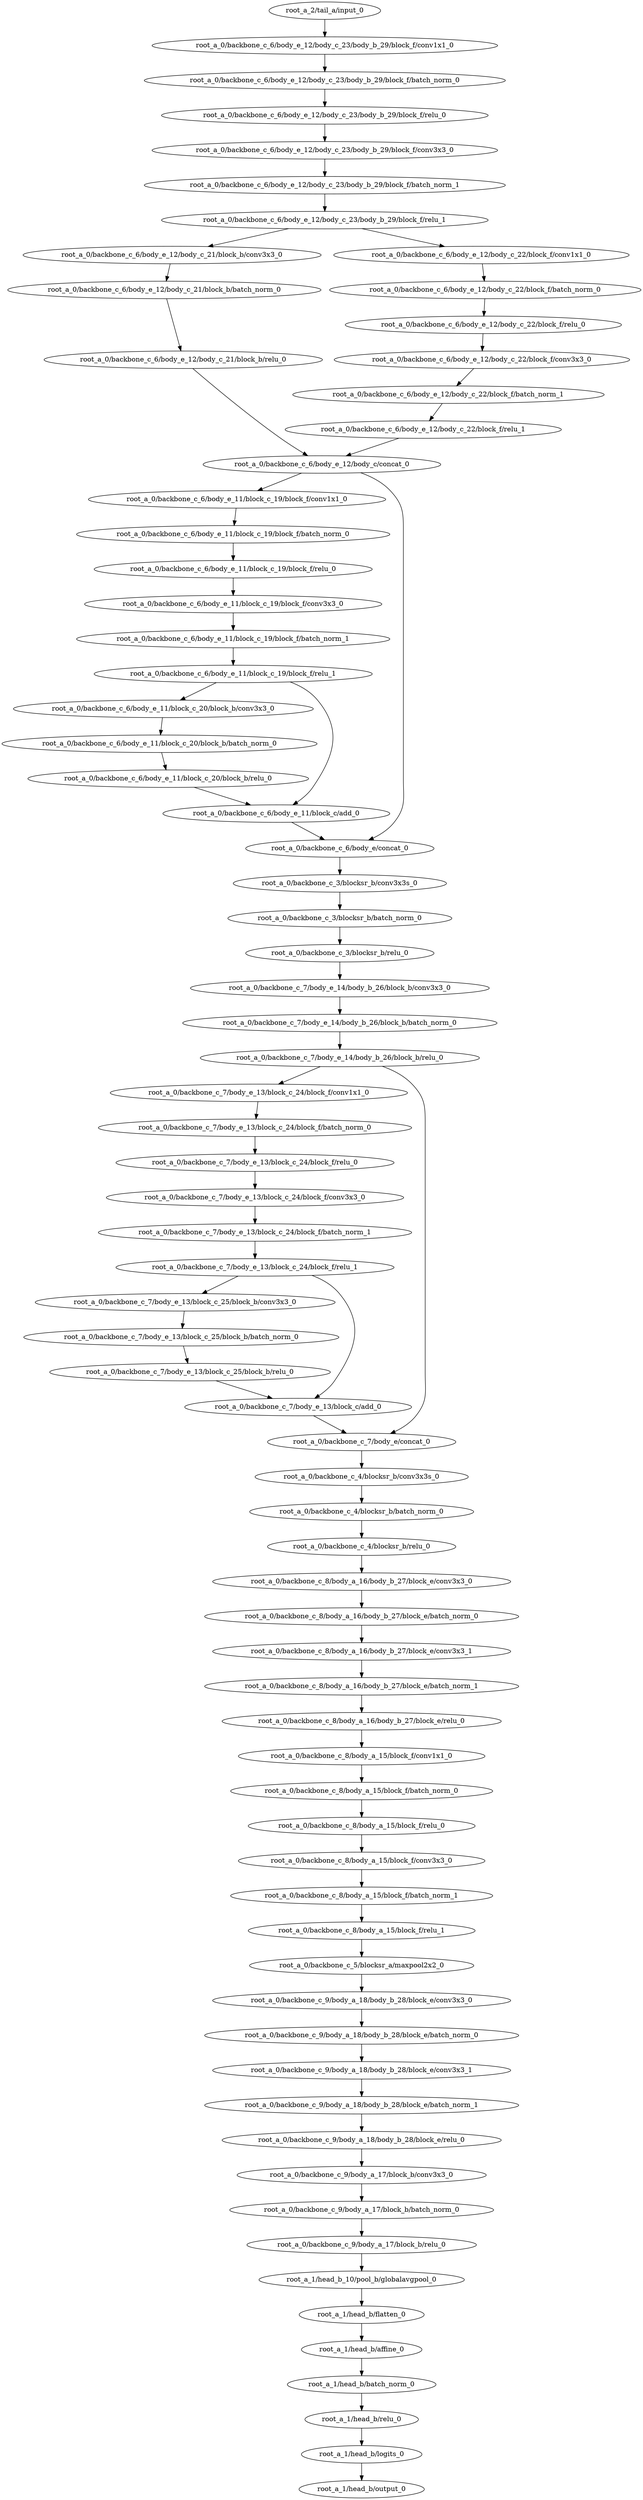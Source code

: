 digraph root_a {
	"root_a_2/tail_a/input_0"
	"root_a_0/backbone_c_6/body_e_12/body_c_23/body_b_29/block_f/conv1x1_0"
	"root_a_0/backbone_c_6/body_e_12/body_c_23/body_b_29/block_f/batch_norm_0"
	"root_a_0/backbone_c_6/body_e_12/body_c_23/body_b_29/block_f/relu_0"
	"root_a_0/backbone_c_6/body_e_12/body_c_23/body_b_29/block_f/conv3x3_0"
	"root_a_0/backbone_c_6/body_e_12/body_c_23/body_b_29/block_f/batch_norm_1"
	"root_a_0/backbone_c_6/body_e_12/body_c_23/body_b_29/block_f/relu_1"
	"root_a_0/backbone_c_6/body_e_12/body_c_21/block_b/conv3x3_0"
	"root_a_0/backbone_c_6/body_e_12/body_c_21/block_b/batch_norm_0"
	"root_a_0/backbone_c_6/body_e_12/body_c_21/block_b/relu_0"
	"root_a_0/backbone_c_6/body_e_12/body_c_22/block_f/conv1x1_0"
	"root_a_0/backbone_c_6/body_e_12/body_c_22/block_f/batch_norm_0"
	"root_a_0/backbone_c_6/body_e_12/body_c_22/block_f/relu_0"
	"root_a_0/backbone_c_6/body_e_12/body_c_22/block_f/conv3x3_0"
	"root_a_0/backbone_c_6/body_e_12/body_c_22/block_f/batch_norm_1"
	"root_a_0/backbone_c_6/body_e_12/body_c_22/block_f/relu_1"
	"root_a_0/backbone_c_6/body_e_12/body_c/concat_0"
	"root_a_0/backbone_c_6/body_e_11/block_c_19/block_f/conv1x1_0"
	"root_a_0/backbone_c_6/body_e_11/block_c_19/block_f/batch_norm_0"
	"root_a_0/backbone_c_6/body_e_11/block_c_19/block_f/relu_0"
	"root_a_0/backbone_c_6/body_e_11/block_c_19/block_f/conv3x3_0"
	"root_a_0/backbone_c_6/body_e_11/block_c_19/block_f/batch_norm_1"
	"root_a_0/backbone_c_6/body_e_11/block_c_19/block_f/relu_1"
	"root_a_0/backbone_c_6/body_e_11/block_c_20/block_b/conv3x3_0"
	"root_a_0/backbone_c_6/body_e_11/block_c_20/block_b/batch_norm_0"
	"root_a_0/backbone_c_6/body_e_11/block_c_20/block_b/relu_0"
	"root_a_0/backbone_c_6/body_e_11/block_c/add_0"
	"root_a_0/backbone_c_6/body_e/concat_0"
	"root_a_0/backbone_c_3/blocksr_b/conv3x3s_0"
	"root_a_0/backbone_c_3/blocksr_b/batch_norm_0"
	"root_a_0/backbone_c_3/blocksr_b/relu_0"
	"root_a_0/backbone_c_7/body_e_14/body_b_26/block_b/conv3x3_0"
	"root_a_0/backbone_c_7/body_e_14/body_b_26/block_b/batch_norm_0"
	"root_a_0/backbone_c_7/body_e_14/body_b_26/block_b/relu_0"
	"root_a_0/backbone_c_7/body_e_13/block_c_24/block_f/conv1x1_0"
	"root_a_0/backbone_c_7/body_e_13/block_c_24/block_f/batch_norm_0"
	"root_a_0/backbone_c_7/body_e_13/block_c_24/block_f/relu_0"
	"root_a_0/backbone_c_7/body_e_13/block_c_24/block_f/conv3x3_0"
	"root_a_0/backbone_c_7/body_e_13/block_c_24/block_f/batch_norm_1"
	"root_a_0/backbone_c_7/body_e_13/block_c_24/block_f/relu_1"
	"root_a_0/backbone_c_7/body_e_13/block_c_25/block_b/conv3x3_0"
	"root_a_0/backbone_c_7/body_e_13/block_c_25/block_b/batch_norm_0"
	"root_a_0/backbone_c_7/body_e_13/block_c_25/block_b/relu_0"
	"root_a_0/backbone_c_7/body_e_13/block_c/add_0"
	"root_a_0/backbone_c_7/body_e/concat_0"
	"root_a_0/backbone_c_4/blocksr_b/conv3x3s_0"
	"root_a_0/backbone_c_4/blocksr_b/batch_norm_0"
	"root_a_0/backbone_c_4/blocksr_b/relu_0"
	"root_a_0/backbone_c_8/body_a_16/body_b_27/block_e/conv3x3_0"
	"root_a_0/backbone_c_8/body_a_16/body_b_27/block_e/batch_norm_0"
	"root_a_0/backbone_c_8/body_a_16/body_b_27/block_e/conv3x3_1"
	"root_a_0/backbone_c_8/body_a_16/body_b_27/block_e/batch_norm_1"
	"root_a_0/backbone_c_8/body_a_16/body_b_27/block_e/relu_0"
	"root_a_0/backbone_c_8/body_a_15/block_f/conv1x1_0"
	"root_a_0/backbone_c_8/body_a_15/block_f/batch_norm_0"
	"root_a_0/backbone_c_8/body_a_15/block_f/relu_0"
	"root_a_0/backbone_c_8/body_a_15/block_f/conv3x3_0"
	"root_a_0/backbone_c_8/body_a_15/block_f/batch_norm_1"
	"root_a_0/backbone_c_8/body_a_15/block_f/relu_1"
	"root_a_0/backbone_c_5/blocksr_a/maxpool2x2_0"
	"root_a_0/backbone_c_9/body_a_18/body_b_28/block_e/conv3x3_0"
	"root_a_0/backbone_c_9/body_a_18/body_b_28/block_e/batch_norm_0"
	"root_a_0/backbone_c_9/body_a_18/body_b_28/block_e/conv3x3_1"
	"root_a_0/backbone_c_9/body_a_18/body_b_28/block_e/batch_norm_1"
	"root_a_0/backbone_c_9/body_a_18/body_b_28/block_e/relu_0"
	"root_a_0/backbone_c_9/body_a_17/block_b/conv3x3_0"
	"root_a_0/backbone_c_9/body_a_17/block_b/batch_norm_0"
	"root_a_0/backbone_c_9/body_a_17/block_b/relu_0"
	"root_a_1/head_b_10/pool_b/globalavgpool_0"
	"root_a_1/head_b/flatten_0"
	"root_a_1/head_b/affine_0"
	"root_a_1/head_b/batch_norm_0"
	"root_a_1/head_b/relu_0"
	"root_a_1/head_b/logits_0"
	"root_a_1/head_b/output_0"

	"root_a_2/tail_a/input_0" -> "root_a_0/backbone_c_6/body_e_12/body_c_23/body_b_29/block_f/conv1x1_0"
	"root_a_0/backbone_c_6/body_e_12/body_c_23/body_b_29/block_f/conv1x1_0" -> "root_a_0/backbone_c_6/body_e_12/body_c_23/body_b_29/block_f/batch_norm_0"
	"root_a_0/backbone_c_6/body_e_12/body_c_23/body_b_29/block_f/batch_norm_0" -> "root_a_0/backbone_c_6/body_e_12/body_c_23/body_b_29/block_f/relu_0"
	"root_a_0/backbone_c_6/body_e_12/body_c_23/body_b_29/block_f/relu_0" -> "root_a_0/backbone_c_6/body_e_12/body_c_23/body_b_29/block_f/conv3x3_0"
	"root_a_0/backbone_c_6/body_e_12/body_c_23/body_b_29/block_f/conv3x3_0" -> "root_a_0/backbone_c_6/body_e_12/body_c_23/body_b_29/block_f/batch_norm_1"
	"root_a_0/backbone_c_6/body_e_12/body_c_23/body_b_29/block_f/batch_norm_1" -> "root_a_0/backbone_c_6/body_e_12/body_c_23/body_b_29/block_f/relu_1"
	"root_a_0/backbone_c_6/body_e_12/body_c_23/body_b_29/block_f/relu_1" -> "root_a_0/backbone_c_6/body_e_12/body_c_21/block_b/conv3x3_0"
	"root_a_0/backbone_c_6/body_e_12/body_c_21/block_b/conv3x3_0" -> "root_a_0/backbone_c_6/body_e_12/body_c_21/block_b/batch_norm_0"
	"root_a_0/backbone_c_6/body_e_12/body_c_21/block_b/batch_norm_0" -> "root_a_0/backbone_c_6/body_e_12/body_c_21/block_b/relu_0"
	"root_a_0/backbone_c_6/body_e_12/body_c_23/body_b_29/block_f/relu_1" -> "root_a_0/backbone_c_6/body_e_12/body_c_22/block_f/conv1x1_0"
	"root_a_0/backbone_c_6/body_e_12/body_c_22/block_f/conv1x1_0" -> "root_a_0/backbone_c_6/body_e_12/body_c_22/block_f/batch_norm_0"
	"root_a_0/backbone_c_6/body_e_12/body_c_22/block_f/batch_norm_0" -> "root_a_0/backbone_c_6/body_e_12/body_c_22/block_f/relu_0"
	"root_a_0/backbone_c_6/body_e_12/body_c_22/block_f/relu_0" -> "root_a_0/backbone_c_6/body_e_12/body_c_22/block_f/conv3x3_0"
	"root_a_0/backbone_c_6/body_e_12/body_c_22/block_f/conv3x3_0" -> "root_a_0/backbone_c_6/body_e_12/body_c_22/block_f/batch_norm_1"
	"root_a_0/backbone_c_6/body_e_12/body_c_22/block_f/batch_norm_1" -> "root_a_0/backbone_c_6/body_e_12/body_c_22/block_f/relu_1"
	"root_a_0/backbone_c_6/body_e_12/body_c_21/block_b/relu_0" -> "root_a_0/backbone_c_6/body_e_12/body_c/concat_0"
	"root_a_0/backbone_c_6/body_e_12/body_c_22/block_f/relu_1" -> "root_a_0/backbone_c_6/body_e_12/body_c/concat_0"
	"root_a_0/backbone_c_6/body_e_12/body_c/concat_0" -> "root_a_0/backbone_c_6/body_e_11/block_c_19/block_f/conv1x1_0"
	"root_a_0/backbone_c_6/body_e_11/block_c_19/block_f/conv1x1_0" -> "root_a_0/backbone_c_6/body_e_11/block_c_19/block_f/batch_norm_0"
	"root_a_0/backbone_c_6/body_e_11/block_c_19/block_f/batch_norm_0" -> "root_a_0/backbone_c_6/body_e_11/block_c_19/block_f/relu_0"
	"root_a_0/backbone_c_6/body_e_11/block_c_19/block_f/relu_0" -> "root_a_0/backbone_c_6/body_e_11/block_c_19/block_f/conv3x3_0"
	"root_a_0/backbone_c_6/body_e_11/block_c_19/block_f/conv3x3_0" -> "root_a_0/backbone_c_6/body_e_11/block_c_19/block_f/batch_norm_1"
	"root_a_0/backbone_c_6/body_e_11/block_c_19/block_f/batch_norm_1" -> "root_a_0/backbone_c_6/body_e_11/block_c_19/block_f/relu_1"
	"root_a_0/backbone_c_6/body_e_11/block_c_19/block_f/relu_1" -> "root_a_0/backbone_c_6/body_e_11/block_c_20/block_b/conv3x3_0"
	"root_a_0/backbone_c_6/body_e_11/block_c_20/block_b/conv3x3_0" -> "root_a_0/backbone_c_6/body_e_11/block_c_20/block_b/batch_norm_0"
	"root_a_0/backbone_c_6/body_e_11/block_c_20/block_b/batch_norm_0" -> "root_a_0/backbone_c_6/body_e_11/block_c_20/block_b/relu_0"
	"root_a_0/backbone_c_6/body_e_11/block_c_20/block_b/relu_0" -> "root_a_0/backbone_c_6/body_e_11/block_c/add_0"
	"root_a_0/backbone_c_6/body_e_11/block_c_19/block_f/relu_1" -> "root_a_0/backbone_c_6/body_e_11/block_c/add_0"
	"root_a_0/backbone_c_6/body_e_11/block_c/add_0" -> "root_a_0/backbone_c_6/body_e/concat_0"
	"root_a_0/backbone_c_6/body_e_12/body_c/concat_0" -> "root_a_0/backbone_c_6/body_e/concat_0"
	"root_a_0/backbone_c_6/body_e/concat_0" -> "root_a_0/backbone_c_3/blocksr_b/conv3x3s_0"
	"root_a_0/backbone_c_3/blocksr_b/conv3x3s_0" -> "root_a_0/backbone_c_3/blocksr_b/batch_norm_0"
	"root_a_0/backbone_c_3/blocksr_b/batch_norm_0" -> "root_a_0/backbone_c_3/blocksr_b/relu_0"
	"root_a_0/backbone_c_3/blocksr_b/relu_0" -> "root_a_0/backbone_c_7/body_e_14/body_b_26/block_b/conv3x3_0"
	"root_a_0/backbone_c_7/body_e_14/body_b_26/block_b/conv3x3_0" -> "root_a_0/backbone_c_7/body_e_14/body_b_26/block_b/batch_norm_0"
	"root_a_0/backbone_c_7/body_e_14/body_b_26/block_b/batch_norm_0" -> "root_a_0/backbone_c_7/body_e_14/body_b_26/block_b/relu_0"
	"root_a_0/backbone_c_7/body_e_14/body_b_26/block_b/relu_0" -> "root_a_0/backbone_c_7/body_e_13/block_c_24/block_f/conv1x1_0"
	"root_a_0/backbone_c_7/body_e_13/block_c_24/block_f/conv1x1_0" -> "root_a_0/backbone_c_7/body_e_13/block_c_24/block_f/batch_norm_0"
	"root_a_0/backbone_c_7/body_e_13/block_c_24/block_f/batch_norm_0" -> "root_a_0/backbone_c_7/body_e_13/block_c_24/block_f/relu_0"
	"root_a_0/backbone_c_7/body_e_13/block_c_24/block_f/relu_0" -> "root_a_0/backbone_c_7/body_e_13/block_c_24/block_f/conv3x3_0"
	"root_a_0/backbone_c_7/body_e_13/block_c_24/block_f/conv3x3_0" -> "root_a_0/backbone_c_7/body_e_13/block_c_24/block_f/batch_norm_1"
	"root_a_0/backbone_c_7/body_e_13/block_c_24/block_f/batch_norm_1" -> "root_a_0/backbone_c_7/body_e_13/block_c_24/block_f/relu_1"
	"root_a_0/backbone_c_7/body_e_13/block_c_24/block_f/relu_1" -> "root_a_0/backbone_c_7/body_e_13/block_c_25/block_b/conv3x3_0"
	"root_a_0/backbone_c_7/body_e_13/block_c_25/block_b/conv3x3_0" -> "root_a_0/backbone_c_7/body_e_13/block_c_25/block_b/batch_norm_0"
	"root_a_0/backbone_c_7/body_e_13/block_c_25/block_b/batch_norm_0" -> "root_a_0/backbone_c_7/body_e_13/block_c_25/block_b/relu_0"
	"root_a_0/backbone_c_7/body_e_13/block_c_24/block_f/relu_1" -> "root_a_0/backbone_c_7/body_e_13/block_c/add_0"
	"root_a_0/backbone_c_7/body_e_13/block_c_25/block_b/relu_0" -> "root_a_0/backbone_c_7/body_e_13/block_c/add_0"
	"root_a_0/backbone_c_7/body_e_14/body_b_26/block_b/relu_0" -> "root_a_0/backbone_c_7/body_e/concat_0"
	"root_a_0/backbone_c_7/body_e_13/block_c/add_0" -> "root_a_0/backbone_c_7/body_e/concat_0"
	"root_a_0/backbone_c_7/body_e/concat_0" -> "root_a_0/backbone_c_4/blocksr_b/conv3x3s_0"
	"root_a_0/backbone_c_4/blocksr_b/conv3x3s_0" -> "root_a_0/backbone_c_4/blocksr_b/batch_norm_0"
	"root_a_0/backbone_c_4/blocksr_b/batch_norm_0" -> "root_a_0/backbone_c_4/blocksr_b/relu_0"
	"root_a_0/backbone_c_4/blocksr_b/relu_0" -> "root_a_0/backbone_c_8/body_a_16/body_b_27/block_e/conv3x3_0"
	"root_a_0/backbone_c_8/body_a_16/body_b_27/block_e/conv3x3_0" -> "root_a_0/backbone_c_8/body_a_16/body_b_27/block_e/batch_norm_0"
	"root_a_0/backbone_c_8/body_a_16/body_b_27/block_e/batch_norm_0" -> "root_a_0/backbone_c_8/body_a_16/body_b_27/block_e/conv3x3_1"
	"root_a_0/backbone_c_8/body_a_16/body_b_27/block_e/conv3x3_1" -> "root_a_0/backbone_c_8/body_a_16/body_b_27/block_e/batch_norm_1"
	"root_a_0/backbone_c_8/body_a_16/body_b_27/block_e/batch_norm_1" -> "root_a_0/backbone_c_8/body_a_16/body_b_27/block_e/relu_0"
	"root_a_0/backbone_c_8/body_a_16/body_b_27/block_e/relu_0" -> "root_a_0/backbone_c_8/body_a_15/block_f/conv1x1_0"
	"root_a_0/backbone_c_8/body_a_15/block_f/conv1x1_0" -> "root_a_0/backbone_c_8/body_a_15/block_f/batch_norm_0"
	"root_a_0/backbone_c_8/body_a_15/block_f/batch_norm_0" -> "root_a_0/backbone_c_8/body_a_15/block_f/relu_0"
	"root_a_0/backbone_c_8/body_a_15/block_f/relu_0" -> "root_a_0/backbone_c_8/body_a_15/block_f/conv3x3_0"
	"root_a_0/backbone_c_8/body_a_15/block_f/conv3x3_0" -> "root_a_0/backbone_c_8/body_a_15/block_f/batch_norm_1"
	"root_a_0/backbone_c_8/body_a_15/block_f/batch_norm_1" -> "root_a_0/backbone_c_8/body_a_15/block_f/relu_1"
	"root_a_0/backbone_c_8/body_a_15/block_f/relu_1" -> "root_a_0/backbone_c_5/blocksr_a/maxpool2x2_0"
	"root_a_0/backbone_c_5/blocksr_a/maxpool2x2_0" -> "root_a_0/backbone_c_9/body_a_18/body_b_28/block_e/conv3x3_0"
	"root_a_0/backbone_c_9/body_a_18/body_b_28/block_e/conv3x3_0" -> "root_a_0/backbone_c_9/body_a_18/body_b_28/block_e/batch_norm_0"
	"root_a_0/backbone_c_9/body_a_18/body_b_28/block_e/batch_norm_0" -> "root_a_0/backbone_c_9/body_a_18/body_b_28/block_e/conv3x3_1"
	"root_a_0/backbone_c_9/body_a_18/body_b_28/block_e/conv3x3_1" -> "root_a_0/backbone_c_9/body_a_18/body_b_28/block_e/batch_norm_1"
	"root_a_0/backbone_c_9/body_a_18/body_b_28/block_e/batch_norm_1" -> "root_a_0/backbone_c_9/body_a_18/body_b_28/block_e/relu_0"
	"root_a_0/backbone_c_9/body_a_18/body_b_28/block_e/relu_0" -> "root_a_0/backbone_c_9/body_a_17/block_b/conv3x3_0"
	"root_a_0/backbone_c_9/body_a_17/block_b/conv3x3_0" -> "root_a_0/backbone_c_9/body_a_17/block_b/batch_norm_0"
	"root_a_0/backbone_c_9/body_a_17/block_b/batch_norm_0" -> "root_a_0/backbone_c_9/body_a_17/block_b/relu_0"
	"root_a_0/backbone_c_9/body_a_17/block_b/relu_0" -> "root_a_1/head_b_10/pool_b/globalavgpool_0"
	"root_a_1/head_b_10/pool_b/globalavgpool_0" -> "root_a_1/head_b/flatten_0"
	"root_a_1/head_b/flatten_0" -> "root_a_1/head_b/affine_0"
	"root_a_1/head_b/affine_0" -> "root_a_1/head_b/batch_norm_0"
	"root_a_1/head_b/batch_norm_0" -> "root_a_1/head_b/relu_0"
	"root_a_1/head_b/relu_0" -> "root_a_1/head_b/logits_0"
	"root_a_1/head_b/logits_0" -> "root_a_1/head_b/output_0"

}